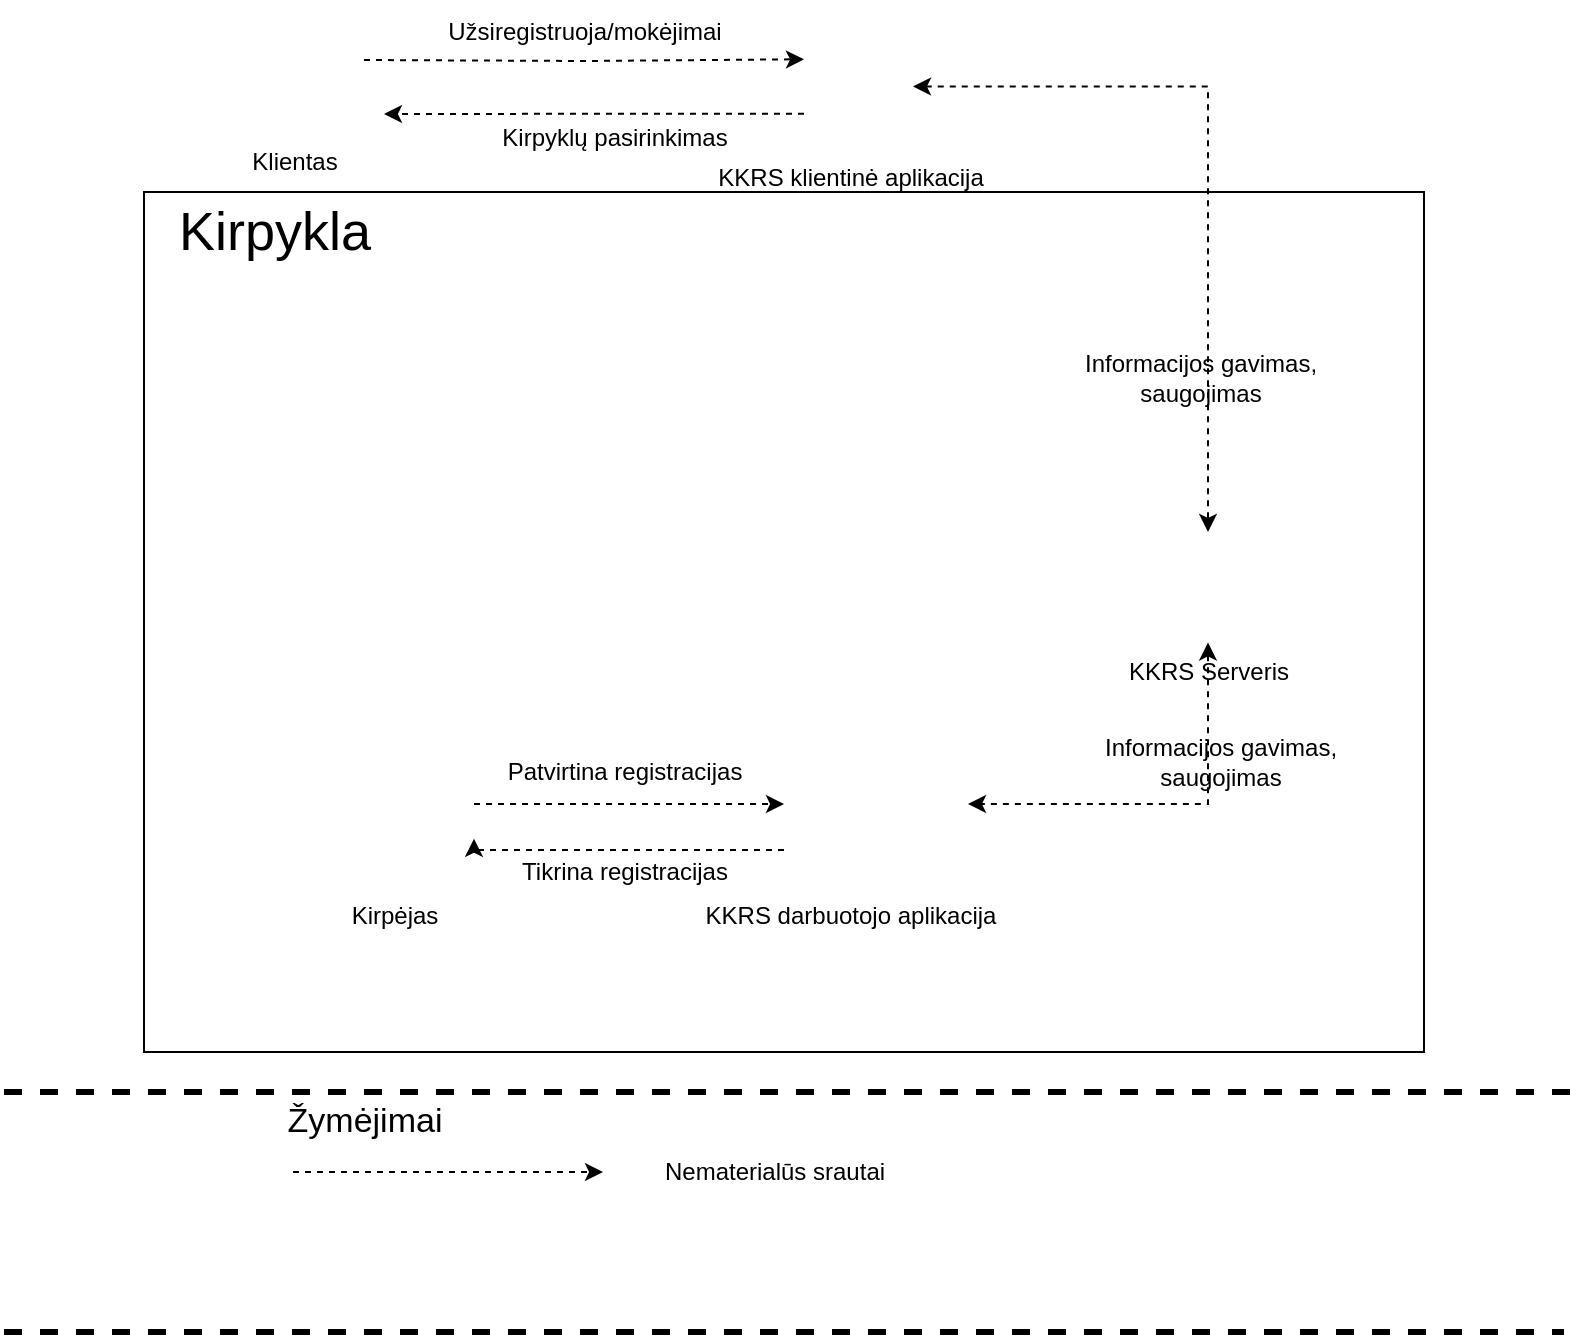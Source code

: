 <mxfile version="15.5.2" type="device"><diagram id="Ckwz4JhutlmI6KTP36YT" name="Page-1"><mxGraphModel dx="1414" dy="770" grid="1" gridSize="10" guides="1" tooltips="1" connect="1" arrows="1" fold="1" page="1" pageScale="1" pageWidth="850" pageHeight="1100" math="0" shadow="0"><root><mxCell id="0"/><mxCell id="1" parent="0"/><mxCell id="YVflSH943LxsJHvPOB70-12" value="" style="rounded=0;whiteSpace=wrap;html=1;fillColor=none;" parent="1" vertex="1"><mxGeometry x="210" y="150" width="640" height="430" as="geometry"/></mxCell><mxCell id="tWxzj5_81nyGqT0lkk7d-4" style="edgeStyle=orthogonalEdgeStyle;rounded=0;orthogonalLoop=1;jettySize=auto;html=1;entryX=0;entryY=0.25;entryDx=0;entryDy=0;dashed=1;fontSize=27;" parent="1" target="YVflSH943LxsJHvPOB70-5" edge="1"><mxGeometry relative="1" as="geometry"><mxPoint x="320" y="84" as="sourcePoint"/></mxGeometry></mxCell><mxCell id="YVflSH943LxsJHvPOB70-1" value="" style="shape=image;verticalLabelPosition=bottom;labelBackgroundColor=#ffffff;verticalAlign=top;aspect=fixed;imageAspect=0;image=https://icon-library.com/images/client-icon/client-icon-1.jpg;" parent="1" vertex="1"><mxGeometry x="250.0" y="54.5" width="66.36" height="70" as="geometry"/></mxCell><mxCell id="YVflSH943LxsJHvPOB70-2" value="Klientas" style="text;html=1;align=center;verticalAlign=middle;resizable=0;points=[];autosize=1;strokeColor=none;fillColor=none;" parent="1" vertex="1"><mxGeometry x="250" y="124.5" width="70" height="20" as="geometry"/></mxCell><mxCell id="YVflSH943LxsJHvPOB70-4" value="KKRS klientinė aplikacija" style="text;html=1;align=center;verticalAlign=middle;resizable=0;points=[];autosize=1;strokeColor=none;fillColor=none;" parent="1" vertex="1"><mxGeometry x="478" y="132.5" width="170" height="20" as="geometry"/></mxCell><mxCell id="YVflSH943LxsJHvPOB70-17" style="edgeStyle=orthogonalEdgeStyle;rounded=0;orthogonalLoop=1;jettySize=auto;html=1;exitX=1;exitY=0.5;exitDx=0;exitDy=0;entryX=0.5;entryY=0;entryDx=0;entryDy=0;dashed=1;startArrow=classic;startFill=1;" parent="1" source="YVflSH943LxsJHvPOB70-5" target="YVflSH943LxsJHvPOB70-8" edge="1"><mxGeometry relative="1" as="geometry"/></mxCell><mxCell id="tWxzj5_81nyGqT0lkk7d-5" style="edgeStyle=orthogonalEdgeStyle;rounded=0;orthogonalLoop=1;jettySize=auto;html=1;exitX=0;exitY=0.75;exitDx=0;exitDy=0;dashed=1;fontSize=27;" parent="1" source="YVflSH943LxsJHvPOB70-5" edge="1"><mxGeometry relative="1" as="geometry"><mxPoint x="330" y="111" as="targetPoint"/></mxGeometry></mxCell><mxCell id="YVflSH943LxsJHvPOB70-5" value="" style="shape=image;verticalLabelPosition=bottom;labelBackgroundColor=#ffffff;verticalAlign=top;aspect=fixed;imageAspect=0;image=https://upload.wikimedia.org/wikipedia/commons/thumb/e/eb/Smartphone_icon_-_Noun_Project_283536.svg/768px-Smartphone_icon_-_Noun_Project_283536.svg.png;" parent="1" vertex="1"><mxGeometry x="540" y="70" width="54.5" height="54.5" as="geometry"/></mxCell><mxCell id="YVflSH943LxsJHvPOB70-25" style="edgeStyle=orthogonalEdgeStyle;rounded=0;orthogonalLoop=1;jettySize=auto;html=1;exitX=0;exitY=0.75;exitDx=0;exitDy=0;entryX=1;entryY=0.75;entryDx=0;entryDy=0;dashed=1;startArrow=none;startFill=0;" parent="1" source="YVflSH943LxsJHvPOB70-6" target="YVflSH943LxsJHvPOB70-10" edge="1"><mxGeometry relative="1" as="geometry"><Array as="points"><mxPoint x="375" y="479"/></Array></mxGeometry></mxCell><mxCell id="YVflSH943LxsJHvPOB70-6" value="" style="shape=image;verticalLabelPosition=bottom;labelBackgroundColor=#ffffff;verticalAlign=top;aspect=fixed;imageAspect=0;image=https://cdn-icons-png.flaticon.com/512/73/73443.png;" parent="1" vertex="1"><mxGeometry x="530" y="410" width="92" height="92" as="geometry"/></mxCell><mxCell id="YVflSH943LxsJHvPOB70-7" value="KKRS darbuotojo aplikacija" style="text;html=1;align=center;verticalAlign=middle;resizable=0;points=[];autosize=1;strokeColor=none;fillColor=none;" parent="1" vertex="1"><mxGeometry x="473" y="502" width="180" height="20" as="geometry"/></mxCell><mxCell id="YVflSH943LxsJHvPOB70-19" style="edgeStyle=orthogonalEdgeStyle;rounded=0;orthogonalLoop=1;jettySize=auto;html=1;exitX=0.5;exitY=1;exitDx=0;exitDy=0;entryX=1;entryY=0.5;entryDx=0;entryDy=0;dashed=1;startArrow=classic;startFill=1;" parent="1" source="YVflSH943LxsJHvPOB70-8" target="YVflSH943LxsJHvPOB70-6" edge="1"><mxGeometry relative="1" as="geometry"/></mxCell><mxCell id="YVflSH943LxsJHvPOB70-8" value="" style="shape=image;verticalLabelPosition=bottom;labelBackgroundColor=#ffffff;verticalAlign=top;aspect=fixed;imageAspect=0;image=https://upload.wikimedia.org/wikipedia/commons/thumb/8/86/Database-icon.svg/1200px-Database-icon.svg.png;" parent="1" vertex="1"><mxGeometry x="723" y="320.0" width="38" height="55.2" as="geometry"/></mxCell><mxCell id="YVflSH943LxsJHvPOB70-9" value="KKRS Serveris" style="text;html=1;align=center;verticalAlign=middle;resizable=0;points=[];autosize=1;strokeColor=none;fillColor=none;" parent="1" vertex="1"><mxGeometry x="687" y="380" width="110" height="20" as="geometry"/></mxCell><mxCell id="YVflSH943LxsJHvPOB70-23" style="edgeStyle=orthogonalEdgeStyle;rounded=0;orthogonalLoop=1;jettySize=auto;html=1;exitX=1;exitY=0.5;exitDx=0;exitDy=0;dashed=1;startArrow=none;startFill=0;" parent="1" source="YVflSH943LxsJHvPOB70-10" target="YVflSH943LxsJHvPOB70-6" edge="1"><mxGeometry relative="1" as="geometry"/></mxCell><mxCell id="YVflSH943LxsJHvPOB70-10" value="" style="shape=image;verticalLabelPosition=bottom;labelBackgroundColor=#ffffff;verticalAlign=top;aspect=fixed;imageAspect=0;image=http://cdn.onlinewebfonts.com/svg/img_507205.png;" parent="1" vertex="1"><mxGeometry x="305" y="421.2" width="70" height="69.6" as="geometry"/></mxCell><mxCell id="YVflSH943LxsJHvPOB70-11" value="Kirpėjas" style="text;html=1;align=center;verticalAlign=middle;resizable=0;points=[];autosize=1;strokeColor=none;fillColor=none;" parent="1" vertex="1"><mxGeometry x="300" y="502" width="70" height="20" as="geometry"/></mxCell><mxCell id="YVflSH943LxsJHvPOB70-14" value="Užsiregistruoja/mokėjimai" style="text;html=1;align=center;verticalAlign=middle;resizable=0;points=[];autosize=1;strokeColor=none;fillColor=none;" parent="1" vertex="1"><mxGeometry x="340" y="60" width="180" height="20" as="geometry"/></mxCell><mxCell id="YVflSH943LxsJHvPOB70-16" value="Kirpyklų pasirinkimas" style="text;html=1;align=center;verticalAlign=middle;resizable=0;points=[];autosize=1;strokeColor=none;fillColor=none;" parent="1" vertex="1"><mxGeometry x="370" y="112.5" width="150" height="20" as="geometry"/></mxCell><mxCell id="YVflSH943LxsJHvPOB70-20" value="Informacijos gavimas,&lt;br&gt;saugojimas" style="text;html=1;align=center;verticalAlign=middle;resizable=0;points=[];autosize=1;strokeColor=none;fillColor=none;" parent="1" vertex="1"><mxGeometry x="673" y="420" width="150" height="30" as="geometry"/></mxCell><mxCell id="YVflSH943LxsJHvPOB70-21" value="Informacijos gavimas,&lt;br&gt;saugojimas" style="text;html=1;align=center;verticalAlign=middle;resizable=0;points=[];autosize=1;strokeColor=none;fillColor=none;" parent="1" vertex="1"><mxGeometry x="663" y="228" width="150" height="30" as="geometry"/></mxCell><mxCell id="YVflSH943LxsJHvPOB70-24" value="Patvirtina registracijas" style="text;html=1;align=center;verticalAlign=middle;resizable=0;points=[];autosize=1;strokeColor=none;fillColor=none;" parent="1" vertex="1"><mxGeometry x="375" y="430" width="150" height="20" as="geometry"/></mxCell><mxCell id="YVflSH943LxsJHvPOB70-26" value="Tikrina registracijas" style="text;html=1;align=center;verticalAlign=middle;resizable=0;points=[];autosize=1;strokeColor=none;fillColor=none;" parent="1" vertex="1"><mxGeometry x="380" y="480" width="140" height="20" as="geometry"/></mxCell><mxCell id="2AiatDtUQqMNa5zck87x-1" style="edgeStyle=orthogonalEdgeStyle;rounded=0;orthogonalLoop=1;jettySize=auto;html=1;exitX=1;exitY=0.5;exitDx=0;exitDy=0;dashed=1;startArrow=none;startFill=0;" parent="1" edge="1"><mxGeometry relative="1" as="geometry"><mxPoint x="284.5" y="640" as="sourcePoint"/><mxPoint x="439.5" y="640" as="targetPoint"/></mxGeometry></mxCell><mxCell id="2AiatDtUQqMNa5zck87x-2" value="Nematerialūs srautai" style="text;html=1;align=center;verticalAlign=middle;resizable=0;points=[];autosize=1;strokeColor=none;fillColor=none;" parent="1" vertex="1"><mxGeometry x="454.5" y="630" width="140" height="20" as="geometry"/></mxCell><mxCell id="2AiatDtUQqMNa5zck87x-3" value="Žymėjimai" style="text;html=1;align=center;verticalAlign=middle;resizable=0;points=[];autosize=1;strokeColor=none;fillColor=none;fontSize=17;" parent="1" vertex="1"><mxGeometry x="265" y="600" width="110" height="30" as="geometry"/></mxCell><mxCell id="2AiatDtUQqMNa5zck87x-4" style="edgeStyle=orthogonalEdgeStyle;rounded=0;orthogonalLoop=1;jettySize=auto;html=1;dashed=1;startArrow=none;startFill=0;spacingTop=0;spacing=2;jumpSize=6;targetPerimeterSpacing=0;sourcePerimeterSpacing=0;strokeWidth=3;endArrow=none;endFill=0;" parent="1" edge="1"><mxGeometry relative="1" as="geometry"><mxPoint x="140" y="600" as="sourcePoint"/><mxPoint x="930" y="600" as="targetPoint"/></mxGeometry></mxCell><mxCell id="2AiatDtUQqMNa5zck87x-5" style="edgeStyle=orthogonalEdgeStyle;rounded=0;orthogonalLoop=1;jettySize=auto;html=1;dashed=1;startArrow=none;startFill=0;spacingTop=0;spacing=2;jumpSize=6;targetPerimeterSpacing=0;sourcePerimeterSpacing=0;strokeWidth=3;endArrow=none;endFill=0;" parent="1" edge="1"><mxGeometry relative="1" as="geometry"><mxPoint x="140" y="720" as="sourcePoint"/><mxPoint x="920" y="720" as="targetPoint"/></mxGeometry></mxCell><mxCell id="tWxzj5_81nyGqT0lkk7d-1" value="&lt;font style=&quot;font-size: 27px&quot;&gt;Kirpykla&lt;/font&gt;" style="text;html=1;align=center;verticalAlign=middle;resizable=0;points=[];autosize=1;strokeColor=none;fillColor=none;" parent="1" vertex="1"><mxGeometry x="210" y="160" width="130" height="20" as="geometry"/></mxCell></root></mxGraphModel></diagram></mxfile>